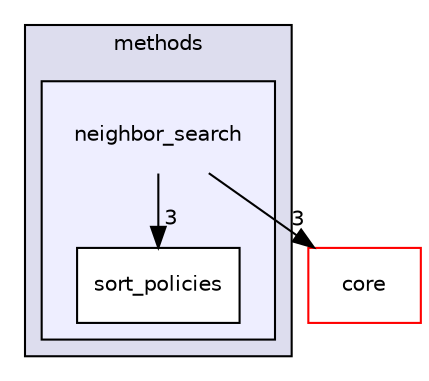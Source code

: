 digraph "src/mlpack/methods/neighbor_search" {
  compound=true
  node [ fontsize="10", fontname="Helvetica"];
  edge [ labelfontsize="10", labelfontname="Helvetica"];
  subgraph clusterdir_2217eda3f3f128182276a15ca80cc98e {
    graph [ bgcolor="#ddddee", pencolor="black", label="methods" fontname="Helvetica", fontsize="10", URL="dir_2217eda3f3f128182276a15ca80cc98e.html"]
  subgraph clusterdir_b1fd5cef51dc63e208dea419d88d4471 {
    graph [ bgcolor="#eeeeff", pencolor="black", label="" URL="dir_b1fd5cef51dc63e208dea419d88d4471.html"];
    dir_b1fd5cef51dc63e208dea419d88d4471 [shape=plaintext label="neighbor_search"];
    dir_2d8784b552a572a7492f65051c1eeaf4 [shape=box label="sort_policies" color="black" fillcolor="white" style="filled" URL="dir_2d8784b552a572a7492f65051c1eeaf4.html"];
  }
  }
  dir_4fe3ec57c84c6ad35450b5bbf87898f0 [shape=box label="core" fillcolor="white" style="filled" color="red" URL="dir_4fe3ec57c84c6ad35450b5bbf87898f0.html"];
  dir_b1fd5cef51dc63e208dea419d88d4471->dir_2d8784b552a572a7492f65051c1eeaf4 [headlabel="3", labeldistance=1.5 headhref="dir_000047_000048.html"];
  dir_b1fd5cef51dc63e208dea419d88d4471->dir_4fe3ec57c84c6ad35450b5bbf87898f0 [headlabel="3", labeldistance=1.5 headhref="dir_000047_000004.html"];
}
